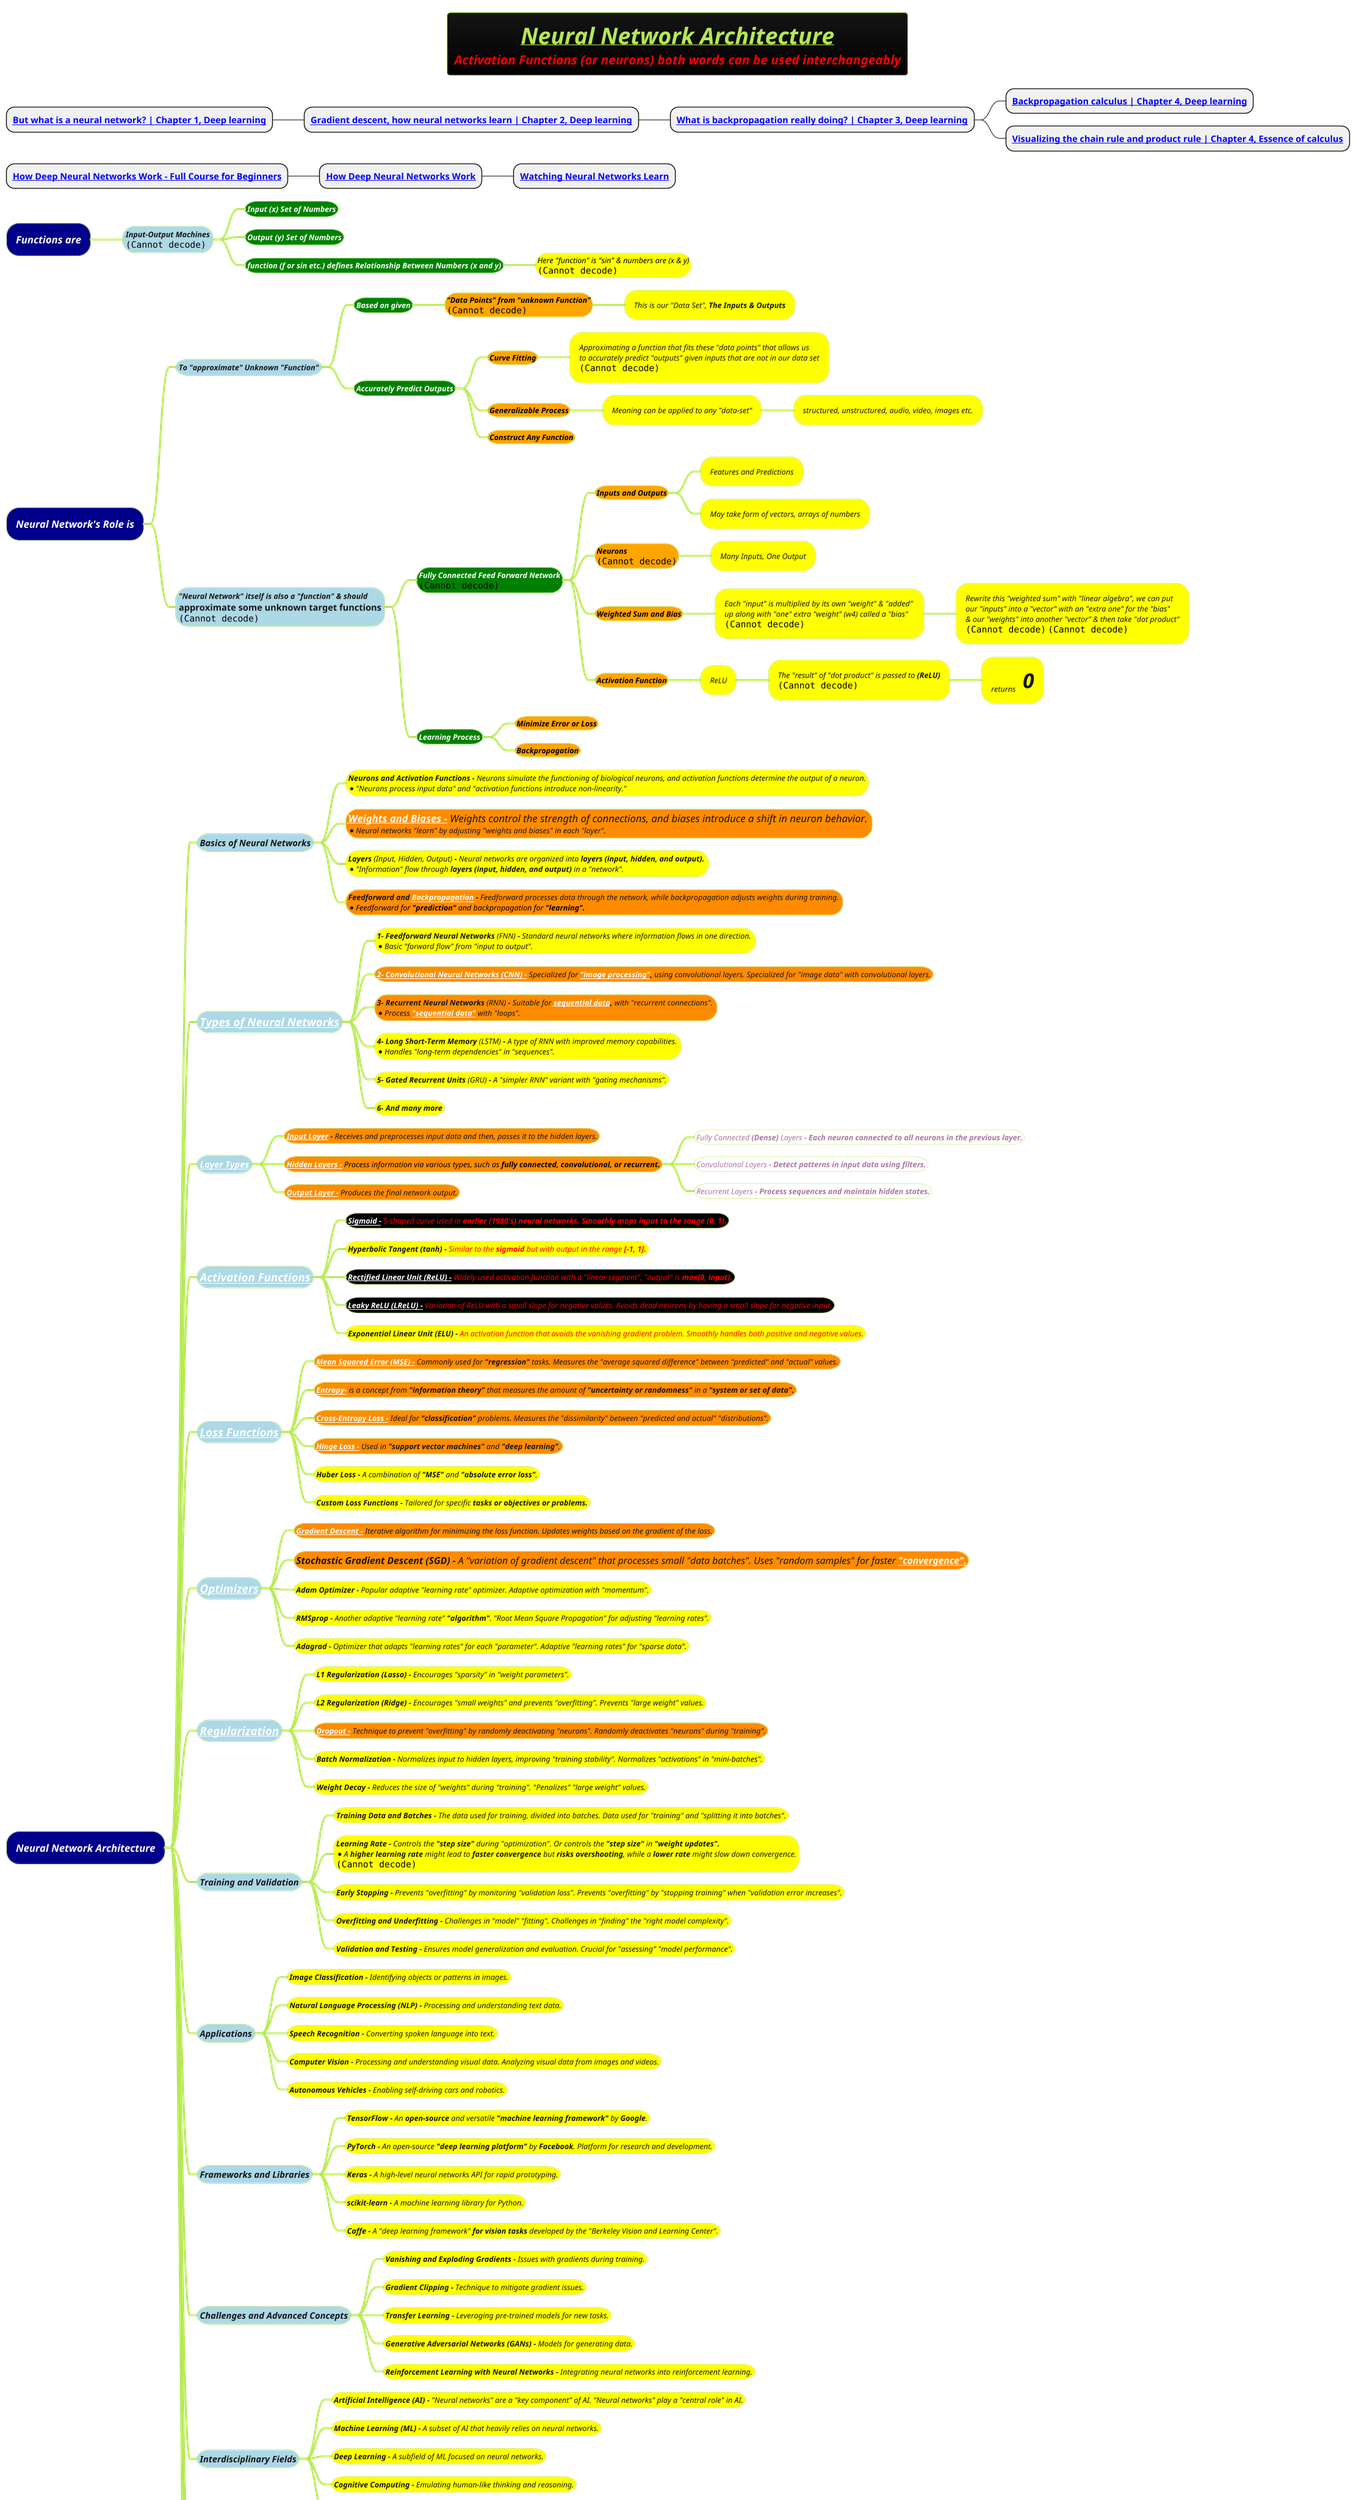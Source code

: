 @startmindmap
title =<i><b><u>Neural Network Architecture \n<color #red><i>Activation Functions (or neurons) both words can be used interchangeably
* <b>[[https://www.youtube.com/watch?v=aircAruvnKk&list=PLZHQObOWTQDNU6R1_67000Dx_ZCJB-3pi&ab_channel=3Blue1Brown But what is a neural network? | Chapter 1, Deep learning]]
** <b>[[https://www.youtube.com/watch?v=IHZwWFHWa-w&list=PLZHQObOWTQDNU6R1_67000Dx_ZCJB-3pi&index=2&ab_channel=3Blue1Brown Gradient descent, how neural networks learn | Chapter 2, Deep learning]]
*** <b>[[https://www.youtube.com/watch?v=Ilg3gGewQ5U&list=PLZHQObOWTQDNU6R1_67000Dx_ZCJB-3pi&index=3&ab_channel=3Blue1Brown What is backpropagation really doing? | Chapter 3, Deep learning]]
**** <b>[[https://www.youtube.com/watch?v=tIeHLnjs5U8&list=PLZHQObOWTQDNU6R1_67000Dx_ZCJB-3pi&index=4&ab_channel=3Blue1Brown Backpropagation calculus | Chapter 4, Deep learning]]
**** <b>[[https://www.youtube.com/watch?v=YG15m2VwSjA&list=PLZHQObOWTQDMsr9K-rj53DwVRMYO3t5Yr&index=5&ab_channel=3Blue1Brown Visualizing the chain rule and product rule | Chapter 4, Essence of calculus]]

* <b>[[https://www.youtube.com/watch?v=dPWYUELwIdM&ab_channel=freeCodeCamp.org How Deep Neural Networks Work - Full Course for Beginners]]
** <b>[[https://www.youtube.com/watch?v=ILsA4nyG7I0&list=PLVZqlMpoM6kaJX_2lLKjEhWI0NlqHfqzp&ab_channel=BrandonRohrer How Deep Neural Networks Work]]
*** <b>[[https://www.youtube.com/watch?v=TkwXa7Cvfr8&list=PL_UEf8P1IjTjsbPasIQf3jWfQnM0xt0ZN&index=4&ab_channel=EmergentGarden Watching Neural Networks Learn]]

!theme hacker

*[#darkblue] <color #white><i>Functions are
**[#lightblue] <i><size:12>Input-Output Machines\n<img:images/img.png{scale=.8}>
***[#green] <b><i><size:12><color #white>Input (x) Set of Numbers
***[#green] <b><i><size:12><color #white>Output (y) Set of Numbers
***[#green] <b><i><size:12><color #white>function (f or sin etc.) defines Relationship Between Numbers (x and y)
****[#yellow] <i><size:12><color #black>Here "function" is "sin" & numbers are (x & y)\n<img:images/img_1.png{scale=.85}>

*[#darkblue] <color #white><i>Neural Network's Role is
**[#lightblue] <i><size:12>To "approximate" Unknown "Function"
***[#green] <b><i><size:12><color #white>Based on given
****[#orange] <color #black><b><i><size:12>"Data Points" from "unknown Function"\n<img:images/img_2.png{scale=.7}>
*****[#yellow] <i><size:12>This is our "Data Set", <b><i>The Inputs & Outputs
***[#green] <b><i><size:12><color #white>Accurately Predict Outputs
****[#orange] <color #black><b><i><size:12>Curve Fitting
*****[#yellow] <i><size:12>Approximating a function that fits these "data points" that allows us \n<i><size:12>to accurately predict "outputs" given inputs that are not in our data set\n<img:images/img_3.png{scale=.7}>
****[#orange] <color #black><b><i><size:12>Generalizable Process
*****[#yellow] <i><size:12>Meaning can be applied to any "data-set"
******[#yellow] <i><size:12>structured, unstructured, audio, video, images etc.
****[#orange] <color #black><b><i><size:12>Construct Any Function
**[#lightblue] <i><size:12>"Neural Network" itself is also a "function" & should \napproximate some unknown target functions\n<img:images/img_4.png{scale=.5}>
***[#green] <b><i><size:12><color #white>Fully Connected Feed Forward Network\n<img:images/img_5.png{scale=1}>
****[#orange] <color #black><b><i><size:12>Inputs and Outputs
*****[#yellow] <i><size:12>Features and Predictions
*****[#yellow] <i><size:12>May take form of vectors, arrays of numbers
****[#orange] <color #black><b><i><size:12>Neurons\n<img:images/img_6.png{scale=1}>
*****[#yellow] <i><size:12>Many Inputs, One Output
****[#orange] <color #black><b><i><size:12>Weighted Sum and Bias
*****[#yellow] <i><size:12>Each "input" is multiplied by its own "weight" & "added" \n<i><size:12>up along with "one" extra "weight" (w4) called a "bias" \n<img:images/img_7.png{scale=.7}>
******[#yellow] <i><size:12>Rewrite this "weighted sum" with "linear algebra", we can put \n<i><size:12>our "inputs" into a "vector" with an "extra one" for the "bias" \n<i><size:12>& our "weights" into another "vector" & then take "dot product"\n<img:images/img_8.png{scale=.7}> <img:images/img_9.png{scale=.8}>
****[#orange] <color #black><b><i><size:12>Activation Function
*****[#yellow] <i><size:12>ReLU
******[#yellow] <i><size:12>The "result" of "dot product" is passed to <b>(ReLU)\n<img:images/img_10.png{scale=.45}>
*******[#yellow] <i><size:12>returns \t<b><size:32>0
***[#green] <b><i><size:12><color #white>Learning Process
****[#orange] <color #black><b><i><size:12>Minimize Error or Loss
****[#orange] <color #black><b><i><size:12>Backpropagation


*[#darkblue] <color #white><i>Neural Network Architecture
**[#lightblue] <i>Basics of Neural Networks
***[#yellow] <i><size:12>**Neurons and Activation Functions -** Neurons simulate the functioning of biological neurons, and activation functions determine the output of a neuron.\n*<size:12><i>"Neurons process input data" and "activation functions introduce non-linearity."
***[#darkorange] <i><size:16>**[[Weights-and-Biases.puml Weights and Biases -]]** Weights control the strength of connections, and biases introduce a shift in neuron behavior. \n*<size:12><i>Neural networks "learn" by adjusting "weights and biases" in each "layer".
***[#yellow] <i><size:12>**Layers **(Input, Hidden, Output)** -** Neural networks are organized into **layers (input, hidden, and output).** \n* <size:12><i>"Information" flow through **layers (input, hidden, and output)** in a "network".
***[#darkorange] <i><size:12>**Feedforward and [[Backpropagation.puml Backpropagation]] -** Feedforward processes data through the network, while backpropagation adjusts weights during training. \n* <color #black><size:12><i>Feedforward for **"prediction"** and backpropagation for <b>"learning".

**[#lightblue] <i><size:18>[[Neural-Network-Types.puml Types of Neural Networks]]
***[#yellow] <i><size:12>**1- Feedforward Neural Networks **(FNN)** -** Standard neural networks where information flows in one direction. \n* <size:12><i>Basic "forward flow" from "input to output".
***[#darkorange] <i><size:12>**[[Convolutional-Neural-Networks-(CNNs).puml 2- Convolutional Neural Networks (CNN) -]]** Specialized for **[[Image-Processing.puml "image processing"]],** using convolutional layers. Specialized for "image data" with convolutional layers.
***[#darkorange] <i><size:12>**3- Recurrent Neural Networks **(RNN)** -** Suitable for **[[docs/AI-ML-DL-Data-Science-and-BigData/data-science/data-engineering/data-storage-and-management/Sequential-Data.puml sequential data]],** with "recurrent connections". \n* <size:12><i>Process **[[docs/AI-ML-DL-Data-Science-and-BigData/data-science/data-engineering/data-storage-and-management/Sequential-Data.puml "sequential data"]]** with "loops".
***[#yellow] <i><size:12>**4- Long Short-Term Memory **(LSTM)** -** A type of RNN with improved memory capabilities. \n* <size:12><i>Handles "long-term dependencies" in "sequences".
***[#yellow] <i><size:12>**5- Gated Recurrent Units **(GRU)** -** A "simpler RNN" variant with "gating mechanisms".
***[#yellow] <i><size:12>**6- And many more**

**[#lightblue] <i>[[Neural-Network-Layers.puml Layer Types]]
***[#darkorange] <i><size:12>**[[Input-Layers.puml Input Layer]] -** Receives and preprocesses input data and then, passes it to the hidden layers.
***[#darkorange] <i><size:12><color #black>**[[Hidden-Layers.puml Hidden Layers -]]** Process information via various types, such as **fully connected, convolutional, or recurrent.**
****[#white] <i><size:12>Fully Connected **(Dense)** Layers **- Each neuron connected to all neurons in the previous layer.**
****[#white] <i><size:12>Convolutional Layers **- Detect patterns in input data using filters.**
****[#white] <i><size:12>Recurrent Layers **- Process sequences and maintain hidden states.**
***[#darkorange] <i><size:12>**[[Output-Layer.puml Output Layer -]]** Produces the final network output.

**[#lightblue] <i><size:18>[[Activation-Functions.puml Activation Functions]]
***[#black] <i><size:12>**[[Sigmoid-Activation-Function.puml Sigmoid -]]** <color #red>S-shaped curve used in <b>earlier (1980's) neural networks. Smoothly maps input to the range **(0, 1).**
***[#yellow] <i><size:12>**Hyperbolic Tangent (tanh) -** <color #red>Similar to the **sigmoid** but with output in the range **[-1, 1].**
***[#black] <i><size:12>**[[ReLU-Activation-Function.puml Rectified Linear Unit (ReLU) -]]** <color #red>Widely used activation function with a "linear segment", "output" is **max(0, input).**
***[#black] <i><size:12>**[[ReLU-Activation-Function.puml Leaky ReLU (LReLU) -]]** <color #red>Variation of ReLU with a small slope for negative values. Avoids dead neurons by having a small slope for negative input.
***[#yellow] <i><size:12>**Exponential Linear Unit (ELU) -** <color #red>An activation function that avoids the vanishing gradient problem. Smoothly handles both positive and negative values.

**[#lightblue] <size:18><i>[[Loss-Functions.puml Loss Functions]]
***[#darkorange] <i><size:12>**[[Mean-Squared-Error-(MSE).puml Mean Squared Error (MSE) -]]** Commonly used for **"regression"** tasks. Measures the "average squared difference" between "predicted" and "actual" values.
***[#darkorange] <i><size:12>**[[Entropy.puml Entropy-]]** is a concept from **"information theory"** that measures the amount of **"uncertainty or randomness"** in a <b>"system or set of data".
***[#darkorange] <i><size:12>**[[Cross-Entropy-Loss.puml Cross-Entropy Loss -]]** Ideal for **"classification"** problems. Measures the "dissimilarity" between "predicted and actual" "distributions".
***[#darkorange] <i><size:12>**[[Hinge-Loss.puml Hinge Loss -]]** Used in **"support vector machines"** and **"deep learning"**.
***[#yellow] <i><size:12>**Huber Loss -** A combination of **"MSE"** and **"absolute error loss"**.
***[#yellow] <i><size:12>**Custom Loss Functions -** Tailored for specific **tasks or objectives or problems.**

**[#lightblue] <size:18><i>[[Optimizers-in-Neural-Networks.puml Optimizers]]
***[#darkorange] <i><size:12>**[[../gif/Gradient-descent.adoc Gradient Descent -]]** Iterative algorithm for minimizing the loss function. Updates weights based on the gradient of the loss.
***[#darkorange] <i><size:15>**Stochastic Gradient Descent (SGD) -** A "variation of gradient descent" that processes small "data batches". Uses "random samples" for faster <b>[[../Model-Convergence.puml "convergence".]]
***[#yellow] <i><size:12>**Adam Optimizer -** Popular adaptive "learning rate" optimizer. Adaptive optimization with "momentum".
***[#yellow] <i><size:12>**RMSprop -** Another adaptive "learning rate" **"algorithm"**. "Root Mean Square Propagation" for adjusting "learning rates".
***[#yellow] <i><size:12>**Adagrad -** Optimizer that adapts "learning rates" for each "parameter". Adaptive "learning rates" for "sparse data".

**[#lightblue] <size:18><i>[[Regularization-in-Neural-Networks.puml Regularization]]
***[#yellow] <i><size:12>**L1 Regularization (Lasso) -** Encourages "sparsity" in "weight parameters".
***[#yellow] <i><size:12>**L2 Regularization (Ridge) -** Encourages "small weights" and prevents "overfitting". Prevents "large weight" values.
***[#darkorange] <i><size:12>**[[Dropout-in-Neural-Networks.puml Dropout -]]** Technique to prevent "overfitting" by randomly deactivating "neurons". Randomly deactivates "neurons" during "training".
***[#yellow] <i><size:12>**Batch Normalization -** Normalizes input to hidden layers, improving "training stability". Normalizes "activations" in "mini-batches".
***[#yellow] <i><size:12>**Weight Decay -** Reduces the size of "weights" during "training". "Penalizes" "large weight" values.

**[#lightblue] <i>Training and Validation
***[#yellow] <i><size:12>**Training Data and Batches -** The data used for training, divided into batches. Data used for "training" and "splitting it into batches".
***[#yellow] <i><size:12>**Learning Rate -** Controls the **"step size"** during "optimization". Or controls the **"step size"** in <b>"weight updates". \n*<i><size:12>A **higher learning rate** might lead to **faster convergence** but **risks overshooting**, while a **lower rate** might slow down convergence.\n<img:images/img_18.png{scale=.7}>
***[#yellow] <i><size:12>**Early Stopping -** Prevents "overfitting" by monitoring "validation loss". Prevents "overfitting" by "stopping training" when "validation error increases".
***[#yellow] <i><size:12>**Overfitting and Underfitting -** Challenges in "model" "fitting". Challenges in "finding" the "right model complexity".
***[#yellow] <i><size:12>**Validation and Testing -** Ensures model generalization and evaluation. Crucial for "assessing" "model performance".

**[#lightblue] <i>Applications
***[#yellow] <i><size:12>**Image Classification -** Identifying objects or patterns in images.
***[#yellow] <i><size:12>**Natural Language Processing (NLP) -** Processing and understanding text data.
***[#yellow] <i><size:12>**Speech Recognition -** Converting spoken language into text.
***[#yellow] <i><size:12>**Computer Vision -** Processing and understanding visual data. Analyzing visual data from images and videos.
***[#yellow] <i><size:12>**Autonomous Vehicles -** Enabling self-driving cars and robotics.

**[#lightblue] <i>Frameworks and Libraries
***[#yellow] <i><size:12>**TensorFlow -** An **open-source** and versatile **"machine learning framework"** by **Google**.
***[#yellow] <i><size:12>**PyTorch -** An open-source **"deep learning platform"** by **Facebook**. Platform for research and development.
***[#yellow] <i><size:12>**Keras -** A high-level neural networks API for rapid prototyping.
***[#yellow] <i><size:12>**scikit-learn -** A machine learning library for Python.
***[#yellow] <i><size:12>**Caffe -** A "deep learning framework" **for vision tasks** developed by the "Berkeley Vision and Learning Center".

**[#lightblue] <i>Challenges and Advanced Concepts
***[#yellow] <i><size:12>**Vanishing and Exploding Gradients -** Issues with gradients during training.
***[#yellow] <i><size:12>**Gradient Clipping -** Technique to mitigate gradient issues.
***[#yellow] <i><size:12>**Transfer Learning -** Leveraging pre-trained models for new tasks.
***[#yellow] <i><size:12>**Generative Adversarial Networks (GANs) -** Models for generating data.
***[#yellow] <i><size:12>**Reinforcement Learning with Neural Networks -** Integrating neural networks into reinforcement learning.

**[#lightblue] <i>Interdisciplinary Fields
***[#yellow] <i><size:12>**Artificial Intelligence (AI) -** "Neural networks" are a "key component" of AI. "Neural networks" play a "central role" in AI.
***[#yellow] <i><size:12>**Machine Learning (ML) -** A subset of AI that heavily relies on neural networks.
***[#yellow] <i><size:12>**Deep Learning -** A subfield of ML focused on neural networks.
***[#yellow] <i><size:12>**Cognitive Computing -** Emulating human-like thinking and reasoning.
***[#yellow] <i><size:18><color #red>**Neural Network Hardware -** Specialized hardware for efficient neural network execution.

**[#lightblue] <i>Ethical and Legal Considerations
***[#darkorange] <i><size:12>**[[Biases-and-Bias-Neurons.puml Bias and Fairness -]]** Addressing biases in training data and models.
***[#yellow] <i><size:12>**Privacy Concerns -** Protecting sensitive data in AI applications.
***[#yellow] <i><size:12>**Regulatory Compliance -** Adhering to legal and ethical standards.
***[#yellow] <i><size:12>**Responsible AI -** Ensuring AI systems make ethical decisions.

**[#lightblue] <i>Future Developments
***[#yellow] <i><size:12>**Architectural Innovations -** Ongoing advancements in "neural network design".
***[#yellow] <i><size:18><color #red>**Explainable AI (XAI) -** Making "AI decision-making" more "transparent".
***[#yellow] <i><size:12>**Human-Machine Collaboration -** Synergy between AI and human intelligence.
***[#yellow] <i><size:12>**Integration with IoT -** Neural networks in the Internet of Things **(IoT)**.
***[#yellow] <i><size:12>**Quantum Computing and Neural Networks -** Potential synergy between "quantum computing" and "deep learning".

**[#lightblue] <i>Research Areas and Unsolved Problems
***[#yellow] <i><size:12>**Explainability in Deep Learning -** Making neural network decisions "understandable".
***[#yellow] <i><size:12>**Compositional and Symbolic Reasoning -** Enhancing AI's "reasoning capabilities".
***[#yellow] <i><size:12>**AI Safety and Robustness -** Ensuring AI systems are safe and reliable.
***[#yellow] <i><size:12>**Generalization in Neural Networks -** Understanding and improving **"generalization".**
***[#yellow] <i><size:12>**Conscious AI and Cognitive Science -** Exploring AI with "human-like cognitive abilities".
@endmindmap
